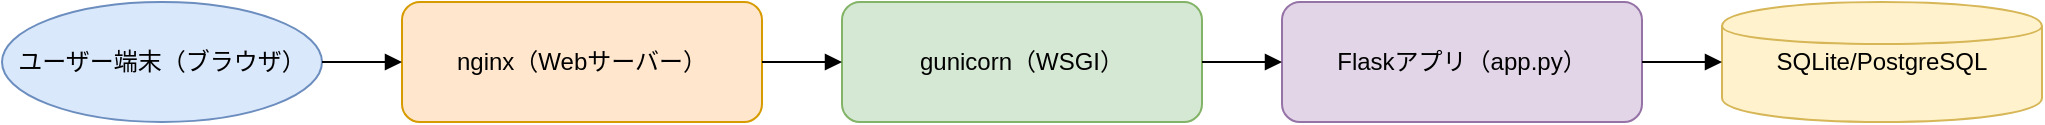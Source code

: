 <mxfile version="28.0.7" pages="5">
  <diagram name="スケジュール調整アプリ構成図" id="server-diagram">
    <mxGraphModel dx="1181" dy="630" grid="1" gridSize="10" guides="1" tooltips="1" connect="1" arrows="1" fold="1" page="1" pageScale="1" pageWidth="827" pageHeight="1169" math="0" shadow="0">
      <root>
        <mxCell id="0" />
        <mxCell id="1" parent="0" />
        <mxCell id="2" value="ユーザー端末（ブラウザ）" style="shape=ellipse;whiteSpace=wrap;html=1;fillColor=#dae8fc;strokeColor=#6c8ebf;" parent="1" vertex="1">
          <mxGeometry x="40" y="200" width="160" height="60" as="geometry" />
        </mxCell>
        <mxCell id="3" value="nginx（Webサーバー）" style="rounded=1;whiteSpace=wrap;html=1;fillColor=#ffe6cc;strokeColor=#d79b00;" parent="1" vertex="1">
          <mxGeometry x="240" y="200" width="180" height="60" as="geometry" />
        </mxCell>
        <mxCell id="4" value="gunicorn（WSGI）" style="rounded=1;whiteSpace=wrap;html=1;fillColor=#d5e8d4;strokeColor=#82b366;" parent="1" vertex="1">
          <mxGeometry x="460" y="200" width="180" height="60" as="geometry" />
        </mxCell>
        <mxCell id="5" value="Flaskアプリ（app.py）" style="rounded=1;whiteSpace=wrap;html=1;fillColor=#e1d5e7;strokeColor=#9673a6;" parent="1" vertex="1">
          <mxGeometry x="680" y="200" width="180" height="60" as="geometry" />
        </mxCell>
        <mxCell id="6" value="SQLite/PostgreSQL" style="shape=cylinder;whiteSpace=wrap;html=1;fillColor=#fff2cc;strokeColor=#d6b656;" parent="1" vertex="1">
          <mxGeometry x="900" y="200" width="160" height="60" as="geometry" />
        </mxCell>
        <mxCell id="7" style="endArrow=block;html=1;" parent="1" source="2" target="3" edge="1">
          <mxGeometry relative="1" as="geometry" />
        </mxCell>
        <mxCell id="8" style="endArrow=block;html=1;" parent="1" source="3" target="4" edge="1">
          <mxGeometry relative="1" as="geometry" />
        </mxCell>
        <mxCell id="9" style="endArrow=block;html=1;" parent="1" source="4" target="5" edge="1">
          <mxGeometry relative="1" as="geometry" />
        </mxCell>
        <mxCell id="10" style="endArrow=block;html=1;" parent="1" source="5" target="6" edge="1">
          <mxGeometry relative="1" as="geometry" />
        </mxCell>
      </root>
    </mxGraphModel>
  </diagram>
  <diagram id="U-kWZ2DlRTL9Hjx-Q61L" name="画面フロー">
    <mxGraphModel dx="826" dy="441" grid="1" gridSize="10" guides="1" tooltips="1" connect="1" arrows="1" fold="1" page="1" pageScale="1" pageWidth="827" pageHeight="1169" math="0" shadow="0">
      <root>
        <mxCell id="0" />
        <mxCell id="1" parent="0" />
        <mxCell id="xNrGWR0wcvnzxNtTN1nv-12" value="" style="edgeStyle=orthogonalEdgeStyle;rounded=0;orthogonalLoop=1;jettySize=auto;html=1;" edge="1" parent="1" source="xNrGWR0wcvnzxNtTN1nv-3" target="xNrGWR0wcvnzxNtTN1nv-4">
          <mxGeometry relative="1" as="geometry" />
        </mxCell>
        <mxCell id="N-JCva_w1WVhZ96ibsLu-2" style="edgeStyle=orthogonalEdgeStyle;rounded=0;orthogonalLoop=1;jettySize=auto;html=1;entryX=0;entryY=0.5;entryDx=0;entryDy=0;" edge="1" parent="1">
          <mxGeometry relative="1" as="geometry">
            <mxPoint x="320" y="60" as="sourcePoint" />
            <mxPoint x="360" y="60" as="targetPoint" />
          </mxGeometry>
        </mxCell>
        <mxCell id="xNrGWR0wcvnzxNtTN1nv-3" value="スタートページ&lt;div&gt;・ログイン&lt;/div&gt;&lt;div&gt;・ユーザー登録&lt;/div&gt;" style="rounded=0;whiteSpace=wrap;html=1;align=left;verticalAlign=top;" vertex="1" parent="1">
          <mxGeometry x="160" y="40" width="160" height="80" as="geometry" />
        </mxCell>
        <mxCell id="xNrGWR0wcvnzxNtTN1nv-16" style="edgeStyle=orthogonalEdgeStyle;rounded=0;orthogonalLoop=1;jettySize=auto;html=1;exitX=0;exitY=0.5;exitDx=0;exitDy=0;" edge="1" parent="1" source="xNrGWR0wcvnzxNtTN1nv-4" target="xNrGWR0wcvnzxNtTN1nv-6">
          <mxGeometry relative="1" as="geometry" />
        </mxCell>
        <mxCell id="xNrGWR0wcvnzxNtTN1nv-17" style="edgeStyle=orthogonalEdgeStyle;rounded=0;orthogonalLoop=1;jettySize=auto;html=1;exitX=1;exitY=0.5;exitDx=0;exitDy=0;" edge="1" parent="1" source="xNrGWR0wcvnzxNtTN1nv-4" target="xNrGWR0wcvnzxNtTN1nv-7">
          <mxGeometry relative="1" as="geometry" />
        </mxCell>
        <mxCell id="xNrGWR0wcvnzxNtTN1nv-4" value="マイページ&lt;div&gt;・イベント作成への遷移&lt;/div&gt;&lt;div&gt;・イベント一覧と各イベントへの遷移&lt;/div&gt;" style="rounded=0;whiteSpace=wrap;html=1;align=left;verticalAlign=top;" vertex="1" parent="1">
          <mxGeometry x="160" y="160" width="160" height="80" as="geometry" />
        </mxCell>
        <mxCell id="xNrGWR0wcvnzxNtTN1nv-6" value="イベント作成&lt;div&gt;・イベント名／日時の登録&lt;/div&gt;" style="rounded=0;whiteSpace=wrap;html=1;align=left;verticalAlign=top;" vertex="1" parent="1">
          <mxGeometry x="40" y="280" width="160" height="80" as="geometry" />
        </mxCell>
        <mxCell id="xNrGWR0wcvnzxNtTN1nv-7" value="イベント画面&lt;div&gt;&lt;div&gt;・出欠回答&lt;/div&gt;&lt;div&gt;・回答状況確認&lt;/div&gt;&lt;/div&gt;&lt;div&gt;&lt;br&gt;&lt;/div&gt;&lt;div&gt;&lt;br&gt;&lt;/div&gt;&lt;div&gt;&lt;br&gt;&lt;/div&gt;" style="rounded=0;whiteSpace=wrap;html=1;align=left;verticalAlign=top;" vertex="1" parent="1">
          <mxGeometry x="280" y="280" width="160" height="80" as="geometry" />
        </mxCell>
        <mxCell id="N-JCva_w1WVhZ96ibsLu-3" value="" style="edgeStyle=orthogonalEdgeStyle;rounded=0;orthogonalLoop=1;jettySize=auto;html=1;" edge="1" parent="1">
          <mxGeometry relative="1" as="geometry">
            <mxPoint x="360" y="100" as="sourcePoint" />
            <mxPoint x="320" y="100" as="targetPoint" />
          </mxGeometry>
        </mxCell>
        <mxCell id="xNrGWR0wcvnzxNtTN1nv-8" value="ユーザー登録&lt;div&gt;・ユーザ名とPWの設定&lt;/div&gt;" style="rounded=0;whiteSpace=wrap;html=1;align=left;verticalAlign=top;" vertex="1" parent="1">
          <mxGeometry x="360" y="40" width="160" height="80" as="geometry" />
        </mxCell>
      </root>
    </mxGraphModel>
  </diagram>
  <diagram id="NaLYaJkIdg9kUlm93Is1" name="イベント作成">
    <mxGraphModel dx="1590" dy="761" grid="1" gridSize="10" guides="1" tooltips="1" connect="1" arrows="1" fold="1" page="1" pageScale="1" pageWidth="827" pageHeight="1169" math="0" shadow="0">
      <root>
        <mxCell id="0" />
        <mxCell id="1" parent="0" />
        <mxCell id="THdj1iOWyYnt8R_uyw4N-2" value="" style="rounded=0;whiteSpace=wrap;html=1;" vertex="1" parent="1">
          <mxGeometry x="40" y="40" width="280" height="160" as="geometry" />
        </mxCell>
      </root>
    </mxGraphModel>
  </diagram>
  <diagram id="w1I33MTgzK2iPKyn_o7N" name="URLコピー">
    <mxGraphModel dx="2305" dy="1103" grid="1" gridSize="10" guides="1" tooltips="1" connect="1" arrows="1" fold="1" page="1" pageScale="1" pageWidth="827" pageHeight="1169" math="0" shadow="0">
      <root>
        <mxCell id="0" />
        <mxCell id="1" parent="0" />
      </root>
    </mxGraphModel>
  </diagram>
  <diagram id="Pbqax627K0L_C66EtJ33" name="出欠入力">
    <mxGraphModel dx="2305" dy="1103" grid="1" gridSize="10" guides="1" tooltips="1" connect="1" arrows="1" fold="1" page="1" pageScale="1" pageWidth="827" pageHeight="1169" math="0" shadow="0">
      <root>
        <mxCell id="0" />
        <mxCell id="1" parent="0" />
      </root>
    </mxGraphModel>
  </diagram>
</mxfile>
